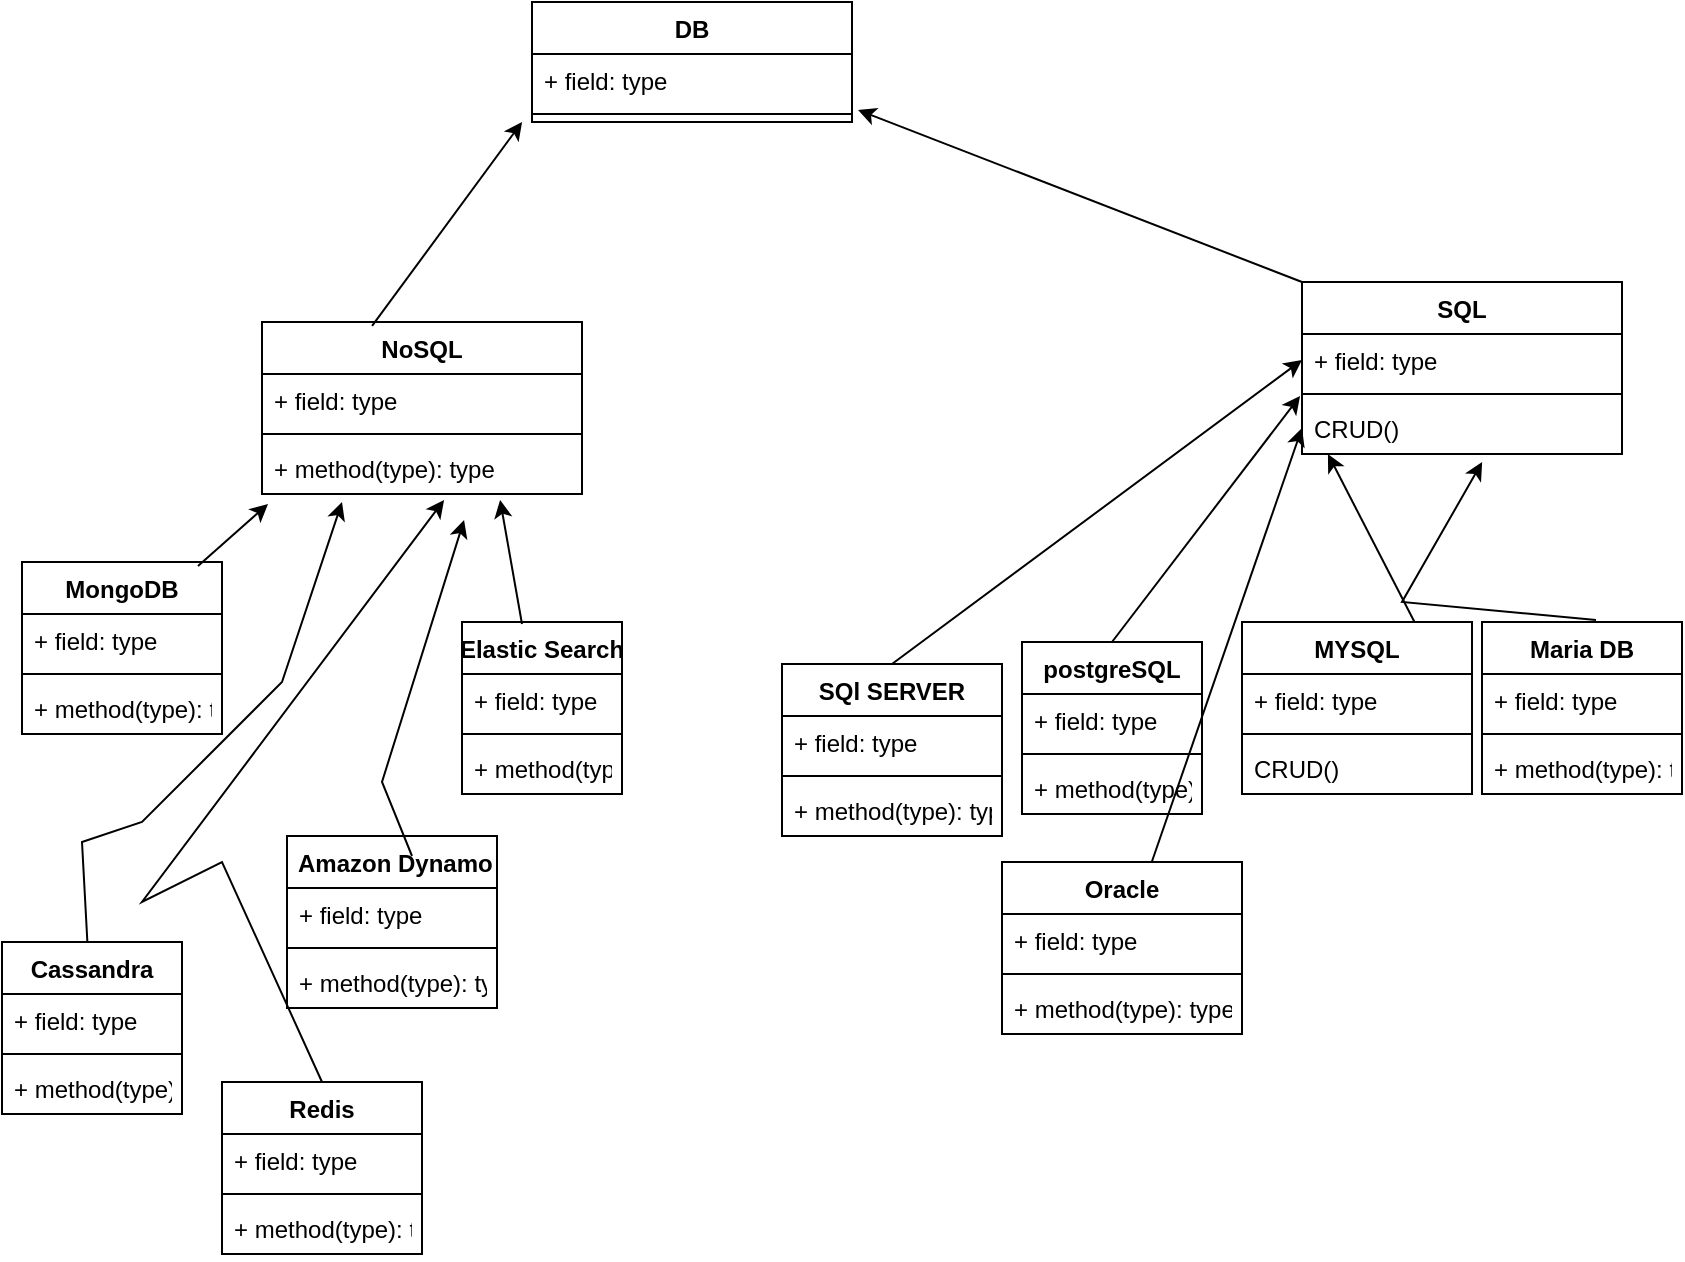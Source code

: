 <mxfile version="20.0.4" type="device"><diagram id="4wgxqVjFAgn3Z2905WyJ" name="Page-1"><mxGraphModel dx="1422" dy="729" grid="1" gridSize="10" guides="1" tooltips="1" connect="1" arrows="1" fold="1" page="1" pageScale="1" pageWidth="850" pageHeight="1100" math="0" shadow="0"><root><mxCell id="0"/><mxCell id="1" parent="0"/><mxCell id="lHBMbhi5sSrmZrtP7FeG-1" value="DB" style="swimlane;fontStyle=1;align=center;verticalAlign=top;childLayout=stackLayout;horizontal=1;startSize=26;horizontalStack=0;resizeParent=1;resizeParentMax=0;resizeLast=0;collapsible=1;marginBottom=0;" vertex="1" parent="1"><mxGeometry x="265" y="90" width="160" height="60" as="geometry"/></mxCell><mxCell id="lHBMbhi5sSrmZrtP7FeG-2" value="+ field: type" style="text;strokeColor=none;fillColor=none;align=left;verticalAlign=top;spacingLeft=4;spacingRight=4;overflow=hidden;rotatable=0;points=[[0,0.5],[1,0.5]];portConstraint=eastwest;" vertex="1" parent="lHBMbhi5sSrmZrtP7FeG-1"><mxGeometry y="26" width="160" height="26" as="geometry"/></mxCell><mxCell id="lHBMbhi5sSrmZrtP7FeG-3" value="" style="line;strokeWidth=1;fillColor=none;align=left;verticalAlign=middle;spacingTop=-1;spacingLeft=3;spacingRight=3;rotatable=0;labelPosition=right;points=[];portConstraint=eastwest;" vertex="1" parent="lHBMbhi5sSrmZrtP7FeG-1"><mxGeometry y="52" width="160" height="8" as="geometry"/></mxCell><mxCell id="lHBMbhi5sSrmZrtP7FeG-5" value="NoSQL" style="swimlane;fontStyle=1;align=center;verticalAlign=top;childLayout=stackLayout;horizontal=1;startSize=26;horizontalStack=0;resizeParent=1;resizeParentMax=0;resizeLast=0;collapsible=1;marginBottom=0;" vertex="1" parent="1"><mxGeometry x="130" y="250" width="160" height="86" as="geometry"/></mxCell><mxCell id="lHBMbhi5sSrmZrtP7FeG-6" value="+ field: type" style="text;strokeColor=none;fillColor=none;align=left;verticalAlign=top;spacingLeft=4;spacingRight=4;overflow=hidden;rotatable=0;points=[[0,0.5],[1,0.5]];portConstraint=eastwest;" vertex="1" parent="lHBMbhi5sSrmZrtP7FeG-5"><mxGeometry y="26" width="160" height="26" as="geometry"/></mxCell><mxCell id="lHBMbhi5sSrmZrtP7FeG-7" value="" style="line;strokeWidth=1;fillColor=none;align=left;verticalAlign=middle;spacingTop=-1;spacingLeft=3;spacingRight=3;rotatable=0;labelPosition=right;points=[];portConstraint=eastwest;" vertex="1" parent="lHBMbhi5sSrmZrtP7FeG-5"><mxGeometry y="52" width="160" height="8" as="geometry"/></mxCell><mxCell id="lHBMbhi5sSrmZrtP7FeG-8" value="+ method(type): type" style="text;strokeColor=none;fillColor=none;align=left;verticalAlign=top;spacingLeft=4;spacingRight=4;overflow=hidden;rotatable=0;points=[[0,0.5],[1,0.5]];portConstraint=eastwest;" vertex="1" parent="lHBMbhi5sSrmZrtP7FeG-5"><mxGeometry y="60" width="160" height="26" as="geometry"/></mxCell><mxCell id="lHBMbhi5sSrmZrtP7FeG-9" value="SQL" style="swimlane;fontStyle=1;align=center;verticalAlign=top;childLayout=stackLayout;horizontal=1;startSize=26;horizontalStack=0;resizeParent=1;resizeParentMax=0;resizeLast=0;collapsible=1;marginBottom=0;" vertex="1" parent="1"><mxGeometry x="650" y="230" width="160" height="86" as="geometry"/></mxCell><mxCell id="lHBMbhi5sSrmZrtP7FeG-10" value="+ field: type" style="text;strokeColor=none;fillColor=none;align=left;verticalAlign=top;spacingLeft=4;spacingRight=4;overflow=hidden;rotatable=0;points=[[0,0.5],[1,0.5]];portConstraint=eastwest;" vertex="1" parent="lHBMbhi5sSrmZrtP7FeG-9"><mxGeometry y="26" width="160" height="26" as="geometry"/></mxCell><mxCell id="lHBMbhi5sSrmZrtP7FeG-11" value="" style="line;strokeWidth=1;fillColor=none;align=left;verticalAlign=middle;spacingTop=-1;spacingLeft=3;spacingRight=3;rotatable=0;labelPosition=right;points=[];portConstraint=eastwest;" vertex="1" parent="lHBMbhi5sSrmZrtP7FeG-9"><mxGeometry y="52" width="160" height="8" as="geometry"/></mxCell><mxCell id="lHBMbhi5sSrmZrtP7FeG-12" value="CRUD()" style="text;strokeColor=none;fillColor=none;align=left;verticalAlign=top;spacingLeft=4;spacingRight=4;overflow=hidden;rotatable=0;points=[[0,0.5],[1,0.5]];portConstraint=eastwest;" vertex="1" parent="lHBMbhi5sSrmZrtP7FeG-9"><mxGeometry y="60" width="160" height="26" as="geometry"/></mxCell><mxCell id="lHBMbhi5sSrmZrtP7FeG-13" value="MYSQL" style="swimlane;fontStyle=1;align=center;verticalAlign=top;childLayout=stackLayout;horizontal=1;startSize=26;horizontalStack=0;resizeParent=1;resizeParentMax=0;resizeLast=0;collapsible=1;marginBottom=0;" vertex="1" parent="1"><mxGeometry x="620" y="400" width="115" height="86" as="geometry"/></mxCell><mxCell id="lHBMbhi5sSrmZrtP7FeG-14" value="+ field: type" style="text;strokeColor=none;fillColor=none;align=left;verticalAlign=top;spacingLeft=4;spacingRight=4;overflow=hidden;rotatable=0;points=[[0,0.5],[1,0.5]];portConstraint=eastwest;" vertex="1" parent="lHBMbhi5sSrmZrtP7FeG-13"><mxGeometry y="26" width="115" height="26" as="geometry"/></mxCell><mxCell id="lHBMbhi5sSrmZrtP7FeG-15" value="" style="line;strokeWidth=1;fillColor=none;align=left;verticalAlign=middle;spacingTop=-1;spacingLeft=3;spacingRight=3;rotatable=0;labelPosition=right;points=[];portConstraint=eastwest;" vertex="1" parent="lHBMbhi5sSrmZrtP7FeG-13"><mxGeometry y="52" width="115" height="8" as="geometry"/></mxCell><mxCell id="lHBMbhi5sSrmZrtP7FeG-16" value="CRUD()" style="text;strokeColor=none;fillColor=none;align=left;verticalAlign=top;spacingLeft=4;spacingRight=4;overflow=hidden;rotatable=0;points=[[0,0.5],[1,0.5]];portConstraint=eastwest;" vertex="1" parent="lHBMbhi5sSrmZrtP7FeG-13"><mxGeometry y="60" width="115" height="26" as="geometry"/></mxCell><mxCell id="lHBMbhi5sSrmZrtP7FeG-17" value="" style="endArrow=classic;html=1;rounded=0;exitX=0.344;exitY=0.023;exitDx=0;exitDy=0;exitPerimeter=0;entryX=-0.031;entryY=0;entryDx=0;entryDy=0;entryPerimeter=0;" edge="1" parent="1" source="lHBMbhi5sSrmZrtP7FeG-5"><mxGeometry width="50" height="50" relative="1" as="geometry"><mxPoint x="230" y="200" as="sourcePoint"/><mxPoint x="260.04" y="150" as="targetPoint"/></mxGeometry></mxCell><mxCell id="lHBMbhi5sSrmZrtP7FeG-18" value="" style="endArrow=classic;html=1;rounded=0;entryX=1.019;entryY=1.077;entryDx=0;entryDy=0;entryPerimeter=0;exitX=0;exitY=0;exitDx=0;exitDy=0;" edge="1" parent="1" source="lHBMbhi5sSrmZrtP7FeG-9" target="lHBMbhi5sSrmZrtP7FeG-2"><mxGeometry width="50" height="50" relative="1" as="geometry"><mxPoint x="600" y="240" as="sourcePoint"/><mxPoint x="550" y="293.012" as="targetPoint"/></mxGeometry></mxCell><mxCell id="lHBMbhi5sSrmZrtP7FeG-19" value="Maria DB" style="swimlane;fontStyle=1;align=center;verticalAlign=top;childLayout=stackLayout;horizontal=1;startSize=26;horizontalStack=0;resizeParent=1;resizeParentMax=0;resizeLast=0;collapsible=1;marginBottom=0;" vertex="1" parent="1"><mxGeometry x="740" y="400" width="100" height="86" as="geometry"/></mxCell><mxCell id="lHBMbhi5sSrmZrtP7FeG-20" value="+ field: type" style="text;strokeColor=none;fillColor=none;align=left;verticalAlign=top;spacingLeft=4;spacingRight=4;overflow=hidden;rotatable=0;points=[[0,0.5],[1,0.5]];portConstraint=eastwest;" vertex="1" parent="lHBMbhi5sSrmZrtP7FeG-19"><mxGeometry y="26" width="100" height="26" as="geometry"/></mxCell><mxCell id="lHBMbhi5sSrmZrtP7FeG-21" value="" style="line;strokeWidth=1;fillColor=none;align=left;verticalAlign=middle;spacingTop=-1;spacingLeft=3;spacingRight=3;rotatable=0;labelPosition=right;points=[];portConstraint=eastwest;" vertex="1" parent="lHBMbhi5sSrmZrtP7FeG-19"><mxGeometry y="52" width="100" height="8" as="geometry"/></mxCell><mxCell id="lHBMbhi5sSrmZrtP7FeG-22" value="+ method(type): type" style="text;strokeColor=none;fillColor=none;align=left;verticalAlign=top;spacingLeft=4;spacingRight=4;overflow=hidden;rotatable=0;points=[[0,0.5],[1,0.5]];portConstraint=eastwest;" vertex="1" parent="lHBMbhi5sSrmZrtP7FeG-19"><mxGeometry y="60" width="100" height="26" as="geometry"/></mxCell><mxCell id="lHBMbhi5sSrmZrtP7FeG-23" value="postgreSQL" style="swimlane;fontStyle=1;align=center;verticalAlign=top;childLayout=stackLayout;horizontal=1;startSize=26;horizontalStack=0;resizeParent=1;resizeParentMax=0;resizeLast=0;collapsible=1;marginBottom=0;" vertex="1" parent="1"><mxGeometry x="510" y="410" width="90" height="86" as="geometry"/></mxCell><mxCell id="lHBMbhi5sSrmZrtP7FeG-24" value="+ field: type" style="text;strokeColor=none;fillColor=none;align=left;verticalAlign=top;spacingLeft=4;spacingRight=4;overflow=hidden;rotatable=0;points=[[0,0.5],[1,0.5]];portConstraint=eastwest;" vertex="1" parent="lHBMbhi5sSrmZrtP7FeG-23"><mxGeometry y="26" width="90" height="26" as="geometry"/></mxCell><mxCell id="lHBMbhi5sSrmZrtP7FeG-25" value="" style="line;strokeWidth=1;fillColor=none;align=left;verticalAlign=middle;spacingTop=-1;spacingLeft=3;spacingRight=3;rotatable=0;labelPosition=right;points=[];portConstraint=eastwest;" vertex="1" parent="lHBMbhi5sSrmZrtP7FeG-23"><mxGeometry y="52" width="90" height="8" as="geometry"/></mxCell><mxCell id="lHBMbhi5sSrmZrtP7FeG-26" value="+ method(type): type" style="text;strokeColor=none;fillColor=none;align=left;verticalAlign=top;spacingLeft=4;spacingRight=4;overflow=hidden;rotatable=0;points=[[0,0.5],[1,0.5]];portConstraint=eastwest;" vertex="1" parent="lHBMbhi5sSrmZrtP7FeG-23"><mxGeometry y="60" width="90" height="26" as="geometry"/></mxCell><mxCell id="lHBMbhi5sSrmZrtP7FeG-27" value="Oracle" style="swimlane;fontStyle=1;align=center;verticalAlign=top;childLayout=stackLayout;horizontal=1;startSize=26;horizontalStack=0;resizeParent=1;resizeParentMax=0;resizeLast=0;collapsible=1;marginBottom=0;" vertex="1" parent="1"><mxGeometry x="500" y="520" width="120" height="86" as="geometry"/></mxCell><mxCell id="lHBMbhi5sSrmZrtP7FeG-28" value="+ field: type" style="text;strokeColor=none;fillColor=none;align=left;verticalAlign=top;spacingLeft=4;spacingRight=4;overflow=hidden;rotatable=0;points=[[0,0.5],[1,0.5]];portConstraint=eastwest;" vertex="1" parent="lHBMbhi5sSrmZrtP7FeG-27"><mxGeometry y="26" width="120" height="26" as="geometry"/></mxCell><mxCell id="lHBMbhi5sSrmZrtP7FeG-29" value="" style="line;strokeWidth=1;fillColor=none;align=left;verticalAlign=middle;spacingTop=-1;spacingLeft=3;spacingRight=3;rotatable=0;labelPosition=right;points=[];portConstraint=eastwest;" vertex="1" parent="lHBMbhi5sSrmZrtP7FeG-27"><mxGeometry y="52" width="120" height="8" as="geometry"/></mxCell><mxCell id="lHBMbhi5sSrmZrtP7FeG-30" value="+ method(type): type" style="text;strokeColor=none;fillColor=none;align=left;verticalAlign=top;spacingLeft=4;spacingRight=4;overflow=hidden;rotatable=0;points=[[0,0.5],[1,0.5]];portConstraint=eastwest;" vertex="1" parent="lHBMbhi5sSrmZrtP7FeG-27"><mxGeometry y="60" width="120" height="26" as="geometry"/></mxCell><mxCell id="lHBMbhi5sSrmZrtP7FeG-31" value="SQl SERVER" style="swimlane;fontStyle=1;align=center;verticalAlign=top;childLayout=stackLayout;horizontal=1;startSize=26;horizontalStack=0;resizeParent=1;resizeParentMax=0;resizeLast=0;collapsible=1;marginBottom=0;" vertex="1" parent="1"><mxGeometry x="390" y="421" width="110" height="86" as="geometry"/></mxCell><mxCell id="lHBMbhi5sSrmZrtP7FeG-32" value="+ field: type" style="text;strokeColor=none;fillColor=none;align=left;verticalAlign=top;spacingLeft=4;spacingRight=4;overflow=hidden;rotatable=0;points=[[0,0.5],[1,0.5]];portConstraint=eastwest;" vertex="1" parent="lHBMbhi5sSrmZrtP7FeG-31"><mxGeometry y="26" width="110" height="26" as="geometry"/></mxCell><mxCell id="lHBMbhi5sSrmZrtP7FeG-33" value="" style="line;strokeWidth=1;fillColor=none;align=left;verticalAlign=middle;spacingTop=-1;spacingLeft=3;spacingRight=3;rotatable=0;labelPosition=right;points=[];portConstraint=eastwest;" vertex="1" parent="lHBMbhi5sSrmZrtP7FeG-31"><mxGeometry y="52" width="110" height="8" as="geometry"/></mxCell><mxCell id="lHBMbhi5sSrmZrtP7FeG-34" value="+ method(type): type" style="text;strokeColor=none;fillColor=none;align=left;verticalAlign=top;spacingLeft=4;spacingRight=4;overflow=hidden;rotatable=0;points=[[0,0.5],[1,0.5]];portConstraint=eastwest;" vertex="1" parent="lHBMbhi5sSrmZrtP7FeG-31"><mxGeometry y="60" width="110" height="26" as="geometry"/></mxCell><mxCell id="lHBMbhi5sSrmZrtP7FeG-35" value="" style="endArrow=classic;html=1;rounded=0;entryX=0.081;entryY=1;entryDx=0;entryDy=0;entryPerimeter=0;exitX=0.75;exitY=0;exitDx=0;exitDy=0;" edge="1" parent="1" source="lHBMbhi5sSrmZrtP7FeG-13" target="lHBMbhi5sSrmZrtP7FeG-12"><mxGeometry width="50" height="50" relative="1" as="geometry"><mxPoint x="560" y="390" as="sourcePoint"/><mxPoint x="520" y="400" as="targetPoint"/></mxGeometry></mxCell><mxCell id="lHBMbhi5sSrmZrtP7FeG-36" value="" style="endArrow=classic;html=1;rounded=0;entryX=0.563;entryY=1.154;entryDx=0;entryDy=0;entryPerimeter=0;exitX=0.57;exitY=-0.012;exitDx=0;exitDy=0;exitPerimeter=0;" edge="1" parent="1" source="lHBMbhi5sSrmZrtP7FeG-19" target="lHBMbhi5sSrmZrtP7FeG-12"><mxGeometry width="50" height="50" relative="1" as="geometry"><mxPoint x="566.25" y="420" as="sourcePoint"/><mxPoint x="582.96" y="342" as="targetPoint"/><Array as="points"><mxPoint x="700" y="390"/></Array></mxGeometry></mxCell><mxCell id="lHBMbhi5sSrmZrtP7FeG-37" value="" style="endArrow=classic;html=1;rounded=0;entryX=-0.006;entryY=-0.115;entryDx=0;entryDy=0;entryPerimeter=0;exitX=0.5;exitY=0;exitDx=0;exitDy=0;" edge="1" parent="1" source="lHBMbhi5sSrmZrtP7FeG-23" target="lHBMbhi5sSrmZrtP7FeG-12"><mxGeometry width="50" height="50" relative="1" as="geometry"><mxPoint x="606.25" y="410" as="sourcePoint"/><mxPoint x="582.96" y="342" as="targetPoint"/></mxGeometry></mxCell><mxCell id="lHBMbhi5sSrmZrtP7FeG-38" value="" style="endArrow=classic;html=1;rounded=0;entryX=0;entryY=0.5;entryDx=0;entryDy=0;exitX=0.5;exitY=0;exitDx=0;exitDy=0;" edge="1" parent="1" source="lHBMbhi5sSrmZrtP7FeG-31" target="lHBMbhi5sSrmZrtP7FeG-10"><mxGeometry width="50" height="50" relative="1" as="geometry"><mxPoint x="327.98" y="400" as="sourcePoint"/><mxPoint x="482.02" y="303.01" as="targetPoint"/></mxGeometry></mxCell><mxCell id="lHBMbhi5sSrmZrtP7FeG-39" value="" style="endArrow=classic;html=1;rounded=0;entryX=0;entryY=0.5;entryDx=0;entryDy=0;" edge="1" parent="1" source="lHBMbhi5sSrmZrtP7FeG-27" target="lHBMbhi5sSrmZrtP7FeG-12"><mxGeometry width="50" height="50" relative="1" as="geometry"><mxPoint x="400" y="510" as="sourcePoint"/><mxPoint x="632.02" y="395" as="targetPoint"/></mxGeometry></mxCell><mxCell id="lHBMbhi5sSrmZrtP7FeG-44" value="MongoDB" style="swimlane;fontStyle=1;align=center;verticalAlign=top;childLayout=stackLayout;horizontal=1;startSize=26;horizontalStack=0;resizeParent=1;resizeParentMax=0;resizeLast=0;collapsible=1;marginBottom=0;" vertex="1" parent="1"><mxGeometry x="10" y="370" width="100" height="86" as="geometry"/></mxCell><mxCell id="lHBMbhi5sSrmZrtP7FeG-45" value="+ field: type" style="text;strokeColor=none;fillColor=none;align=left;verticalAlign=top;spacingLeft=4;spacingRight=4;overflow=hidden;rotatable=0;points=[[0,0.5],[1,0.5]];portConstraint=eastwest;" vertex="1" parent="lHBMbhi5sSrmZrtP7FeG-44"><mxGeometry y="26" width="100" height="26" as="geometry"/></mxCell><mxCell id="lHBMbhi5sSrmZrtP7FeG-46" value="" style="line;strokeWidth=1;fillColor=none;align=left;verticalAlign=middle;spacingTop=-1;spacingLeft=3;spacingRight=3;rotatable=0;labelPosition=right;points=[];portConstraint=eastwest;" vertex="1" parent="lHBMbhi5sSrmZrtP7FeG-44"><mxGeometry y="52" width="100" height="8" as="geometry"/></mxCell><mxCell id="lHBMbhi5sSrmZrtP7FeG-47" value="+ method(type): type" style="text;strokeColor=none;fillColor=none;align=left;verticalAlign=top;spacingLeft=4;spacingRight=4;overflow=hidden;rotatable=0;points=[[0,0.5],[1,0.5]];portConstraint=eastwest;" vertex="1" parent="lHBMbhi5sSrmZrtP7FeG-44"><mxGeometry y="60" width="100" height="26" as="geometry"/></mxCell><mxCell id="lHBMbhi5sSrmZrtP7FeG-48" value="Redis" style="swimlane;fontStyle=1;align=center;verticalAlign=top;childLayout=stackLayout;horizontal=1;startSize=26;horizontalStack=0;resizeParent=1;resizeParentMax=0;resizeLast=0;collapsible=1;marginBottom=0;" vertex="1" parent="1"><mxGeometry x="110" y="630" width="100" height="86" as="geometry"/></mxCell><mxCell id="lHBMbhi5sSrmZrtP7FeG-49" value="+ field: type" style="text;strokeColor=none;fillColor=none;align=left;verticalAlign=top;spacingLeft=4;spacingRight=4;overflow=hidden;rotatable=0;points=[[0,0.5],[1,0.5]];portConstraint=eastwest;" vertex="1" parent="lHBMbhi5sSrmZrtP7FeG-48"><mxGeometry y="26" width="100" height="26" as="geometry"/></mxCell><mxCell id="lHBMbhi5sSrmZrtP7FeG-50" value="" style="line;strokeWidth=1;fillColor=none;align=left;verticalAlign=middle;spacingTop=-1;spacingLeft=3;spacingRight=3;rotatable=0;labelPosition=right;points=[];portConstraint=eastwest;" vertex="1" parent="lHBMbhi5sSrmZrtP7FeG-48"><mxGeometry y="52" width="100" height="8" as="geometry"/></mxCell><mxCell id="lHBMbhi5sSrmZrtP7FeG-51" value="+ method(type): type" style="text;strokeColor=none;fillColor=none;align=left;verticalAlign=top;spacingLeft=4;spacingRight=4;overflow=hidden;rotatable=0;points=[[0,0.5],[1,0.5]];portConstraint=eastwest;" vertex="1" parent="lHBMbhi5sSrmZrtP7FeG-48"><mxGeometry y="60" width="100" height="26" as="geometry"/></mxCell><mxCell id="lHBMbhi5sSrmZrtP7FeG-52" value="Elastic Search" style="swimlane;fontStyle=1;align=center;verticalAlign=top;childLayout=stackLayout;horizontal=1;startSize=26;horizontalStack=0;resizeParent=1;resizeParentMax=0;resizeLast=0;collapsible=1;marginBottom=0;" vertex="1" parent="1"><mxGeometry x="230" y="400" width="80" height="86" as="geometry"/></mxCell><mxCell id="lHBMbhi5sSrmZrtP7FeG-53" value="+ field: type" style="text;strokeColor=none;fillColor=none;align=left;verticalAlign=top;spacingLeft=4;spacingRight=4;overflow=hidden;rotatable=0;points=[[0,0.5],[1,0.5]];portConstraint=eastwest;" vertex="1" parent="lHBMbhi5sSrmZrtP7FeG-52"><mxGeometry y="26" width="80" height="26" as="geometry"/></mxCell><mxCell id="lHBMbhi5sSrmZrtP7FeG-54" value="" style="line;strokeWidth=1;fillColor=none;align=left;verticalAlign=middle;spacingTop=-1;spacingLeft=3;spacingRight=3;rotatable=0;labelPosition=right;points=[];portConstraint=eastwest;" vertex="1" parent="lHBMbhi5sSrmZrtP7FeG-52"><mxGeometry y="52" width="80" height="8" as="geometry"/></mxCell><mxCell id="lHBMbhi5sSrmZrtP7FeG-55" value="+ method(type): type" style="text;strokeColor=none;fillColor=none;align=left;verticalAlign=top;spacingLeft=4;spacingRight=4;overflow=hidden;rotatable=0;points=[[0,0.5],[1,0.5]];portConstraint=eastwest;" vertex="1" parent="lHBMbhi5sSrmZrtP7FeG-52"><mxGeometry y="60" width="80" height="26" as="geometry"/></mxCell><mxCell id="lHBMbhi5sSrmZrtP7FeG-56" value="Cassandra" style="swimlane;fontStyle=1;align=center;verticalAlign=top;childLayout=stackLayout;horizontal=1;startSize=26;horizontalStack=0;resizeParent=1;resizeParentMax=0;resizeLast=0;collapsible=1;marginBottom=0;" vertex="1" parent="1"><mxGeometry y="560" width="90" height="86" as="geometry"/></mxCell><mxCell id="lHBMbhi5sSrmZrtP7FeG-57" value="+ field: type" style="text;strokeColor=none;fillColor=none;align=left;verticalAlign=top;spacingLeft=4;spacingRight=4;overflow=hidden;rotatable=0;points=[[0,0.5],[1,0.5]];portConstraint=eastwest;" vertex="1" parent="lHBMbhi5sSrmZrtP7FeG-56"><mxGeometry y="26" width="90" height="26" as="geometry"/></mxCell><mxCell id="lHBMbhi5sSrmZrtP7FeG-58" value="" style="line;strokeWidth=1;fillColor=none;align=left;verticalAlign=middle;spacingTop=-1;spacingLeft=3;spacingRight=3;rotatable=0;labelPosition=right;points=[];portConstraint=eastwest;" vertex="1" parent="lHBMbhi5sSrmZrtP7FeG-56"><mxGeometry y="52" width="90" height="8" as="geometry"/></mxCell><mxCell id="lHBMbhi5sSrmZrtP7FeG-59" value="+ method(type): type" style="text;strokeColor=none;fillColor=none;align=left;verticalAlign=top;spacingLeft=4;spacingRight=4;overflow=hidden;rotatable=0;points=[[0,0.5],[1,0.5]];portConstraint=eastwest;" vertex="1" parent="lHBMbhi5sSrmZrtP7FeG-56"><mxGeometry y="60" width="90" height="26" as="geometry"/></mxCell><mxCell id="lHBMbhi5sSrmZrtP7FeG-60" value=" Amazon Dynamo" style="swimlane;fontStyle=1;align=center;verticalAlign=top;childLayout=stackLayout;horizontal=1;startSize=26;horizontalStack=0;resizeParent=1;resizeParentMax=0;resizeLast=0;collapsible=1;marginBottom=0;" vertex="1" parent="1"><mxGeometry x="142.5" y="507" width="105" height="86" as="geometry"/></mxCell><mxCell id="lHBMbhi5sSrmZrtP7FeG-61" value="+ field: type" style="text;strokeColor=none;fillColor=none;align=left;verticalAlign=top;spacingLeft=4;spacingRight=4;overflow=hidden;rotatable=0;points=[[0,0.5],[1,0.5]];portConstraint=eastwest;" vertex="1" parent="lHBMbhi5sSrmZrtP7FeG-60"><mxGeometry y="26" width="105" height="26" as="geometry"/></mxCell><mxCell id="lHBMbhi5sSrmZrtP7FeG-62" value="" style="line;strokeWidth=1;fillColor=none;align=left;verticalAlign=middle;spacingTop=-1;spacingLeft=3;spacingRight=3;rotatable=0;labelPosition=right;points=[];portConstraint=eastwest;" vertex="1" parent="lHBMbhi5sSrmZrtP7FeG-60"><mxGeometry y="52" width="105" height="8" as="geometry"/></mxCell><mxCell id="lHBMbhi5sSrmZrtP7FeG-63" value="+ method(type): type" style="text;strokeColor=none;fillColor=none;align=left;verticalAlign=top;spacingLeft=4;spacingRight=4;overflow=hidden;rotatable=0;points=[[0,0.5],[1,0.5]];portConstraint=eastwest;" vertex="1" parent="lHBMbhi5sSrmZrtP7FeG-60"><mxGeometry y="60" width="105" height="26" as="geometry"/></mxCell><mxCell id="lHBMbhi5sSrmZrtP7FeG-64" value="" style="endArrow=classic;html=1;rounded=0;entryX=0.019;entryY=1.192;entryDx=0;entryDy=0;entryPerimeter=0;exitX=0.88;exitY=0.023;exitDx=0;exitDy=0;exitPerimeter=0;" edge="1" parent="1" source="lHBMbhi5sSrmZrtP7FeG-44" target="lHBMbhi5sSrmZrtP7FeG-8"><mxGeometry width="50" height="50" relative="1" as="geometry"><mxPoint x="120" y="370" as="sourcePoint"/><mxPoint x="275" y="302" as="targetPoint"/></mxGeometry></mxCell><mxCell id="lHBMbhi5sSrmZrtP7FeG-65" value="" style="endArrow=classic;html=1;rounded=0;entryX=0.744;entryY=1.115;entryDx=0;entryDy=0;entryPerimeter=0;exitX=0.88;exitY=0.023;exitDx=0;exitDy=0;exitPerimeter=0;" edge="1" parent="1" target="lHBMbhi5sSrmZrtP7FeG-8"><mxGeometry width="50" height="50" relative="1" as="geometry"><mxPoint x="260" y="400.988" as="sourcePoint"/><mxPoint x="295.04" y="370.002" as="targetPoint"/></mxGeometry></mxCell><mxCell id="lHBMbhi5sSrmZrtP7FeG-66" value="" style="endArrow=classic;html=1;rounded=0;entryX=0.569;entryY=1.115;entryDx=0;entryDy=0;entryPerimeter=0;exitX=0.5;exitY=0;exitDx=0;exitDy=0;" edge="1" parent="1" source="lHBMbhi5sSrmZrtP7FeG-48" target="lHBMbhi5sSrmZrtP7FeG-8"><mxGeometry width="50" height="50" relative="1" as="geometry"><mxPoint x="270" y="410.988" as="sourcePoint"/><mxPoint x="259.04" y="348.99" as="targetPoint"/><Array as="points"><mxPoint x="110" y="520"/><mxPoint x="70" y="540"/></Array></mxGeometry></mxCell><mxCell id="lHBMbhi5sSrmZrtP7FeG-67" value="" style="endArrow=classic;html=1;rounded=0;entryX=0.569;entryY=1.115;entryDx=0;entryDy=0;entryPerimeter=0;exitX=0.5;exitY=0;exitDx=0;exitDy=0;" edge="1" parent="1"><mxGeometry width="50" height="50" relative="1" as="geometry"><mxPoint x="205" y="517" as="sourcePoint"/><mxPoint x="231.04" y="348.99" as="targetPoint"/><Array as="points"><mxPoint x="190" y="480"/></Array></mxGeometry></mxCell><mxCell id="lHBMbhi5sSrmZrtP7FeG-70" value="" style="endArrow=classic;html=1;rounded=0;entryX=0.25;entryY=1.154;entryDx=0;entryDy=0;entryPerimeter=0;" edge="1" parent="1" source="lHBMbhi5sSrmZrtP7FeG-56" target="lHBMbhi5sSrmZrtP7FeG-8"><mxGeometry width="50" height="50" relative="1" as="geometry"><mxPoint x="140" y="640" as="sourcePoint"/><mxPoint x="231.04" y="348.99" as="targetPoint"/><Array as="points"><mxPoint x="40" y="510"/><mxPoint x="70" y="500"/><mxPoint x="100" y="470"/><mxPoint x="140" y="430"/></Array></mxGeometry></mxCell></root></mxGraphModel></diagram></mxfile>